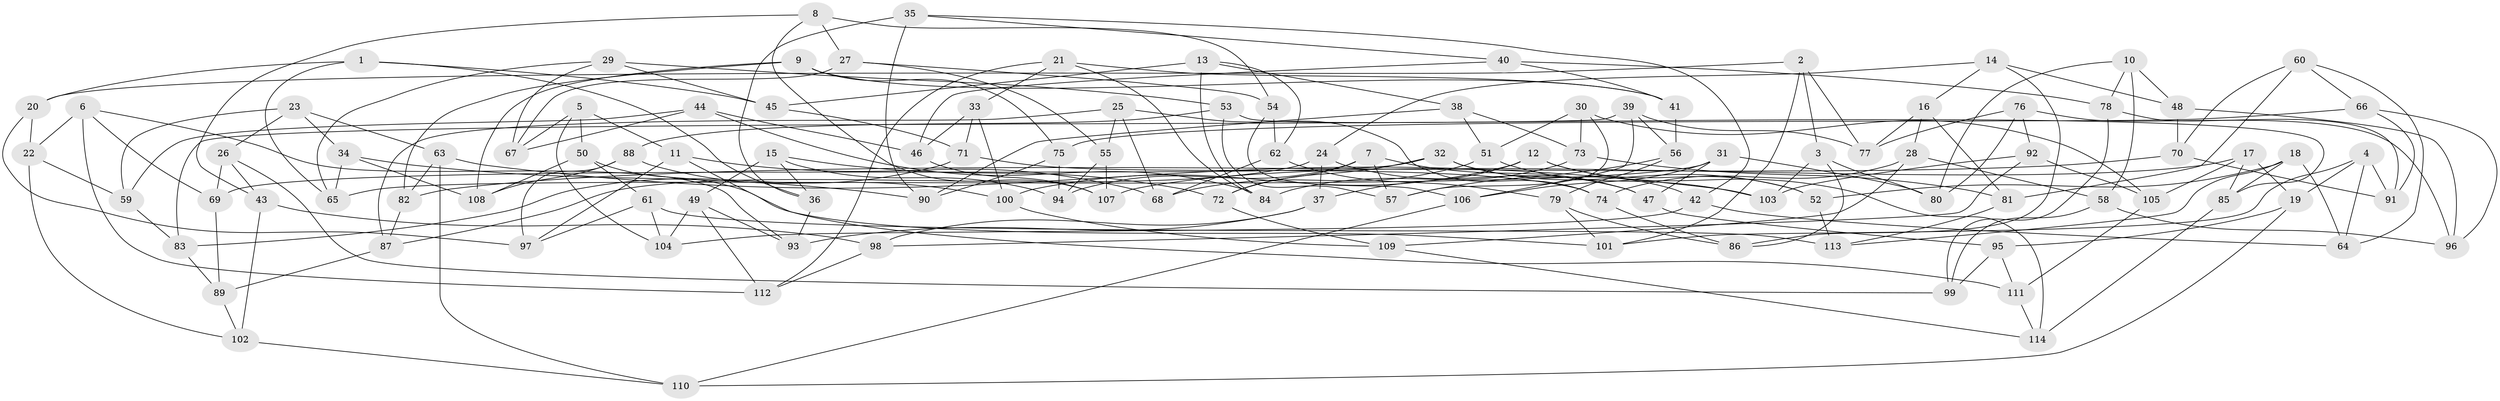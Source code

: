 // Generated by graph-tools (version 1.1) at 2025/50/03/09/25 03:50:52]
// undirected, 114 vertices, 228 edges
graph export_dot {
graph [start="1"]
  node [color=gray90,style=filled];
  1;
  2;
  3;
  4;
  5;
  6;
  7;
  8;
  9;
  10;
  11;
  12;
  13;
  14;
  15;
  16;
  17;
  18;
  19;
  20;
  21;
  22;
  23;
  24;
  25;
  26;
  27;
  28;
  29;
  30;
  31;
  32;
  33;
  34;
  35;
  36;
  37;
  38;
  39;
  40;
  41;
  42;
  43;
  44;
  45;
  46;
  47;
  48;
  49;
  50;
  51;
  52;
  53;
  54;
  55;
  56;
  57;
  58;
  59;
  60;
  61;
  62;
  63;
  64;
  65;
  66;
  67;
  68;
  69;
  70;
  71;
  72;
  73;
  74;
  75;
  76;
  77;
  78;
  79;
  80;
  81;
  82;
  83;
  84;
  85;
  86;
  87;
  88;
  89;
  90;
  91;
  92;
  93;
  94;
  95;
  96;
  97;
  98;
  99;
  100;
  101;
  102;
  103;
  104;
  105;
  106;
  107;
  108;
  109;
  110;
  111;
  112;
  113;
  114;
  1 -- 65;
  1 -- 20;
  1 -- 36;
  1 -- 45;
  2 -- 77;
  2 -- 101;
  2 -- 20;
  2 -- 3;
  3 -- 80;
  3 -- 103;
  3 -- 86;
  4 -- 64;
  4 -- 19;
  4 -- 101;
  4 -- 91;
  5 -- 11;
  5 -- 104;
  5 -- 50;
  5 -- 67;
  6 -- 69;
  6 -- 22;
  6 -- 93;
  6 -- 112;
  7 -- 47;
  7 -- 94;
  7 -- 72;
  7 -- 57;
  8 -- 43;
  8 -- 107;
  8 -- 54;
  8 -- 27;
  9 -- 41;
  9 -- 82;
  9 -- 75;
  9 -- 108;
  10 -- 48;
  10 -- 58;
  10 -- 78;
  10 -- 80;
  11 -- 68;
  11 -- 97;
  11 -- 111;
  12 -- 100;
  12 -- 52;
  12 -- 114;
  12 -- 37;
  13 -- 62;
  13 -- 84;
  13 -- 45;
  13 -- 38;
  14 -- 86;
  14 -- 48;
  14 -- 24;
  14 -- 16;
  15 -- 94;
  15 -- 49;
  15 -- 36;
  15 -- 72;
  16 -- 28;
  16 -- 77;
  16 -- 81;
  17 -- 107;
  17 -- 19;
  17 -- 105;
  17 -- 85;
  18 -- 85;
  18 -- 52;
  18 -- 64;
  18 -- 113;
  19 -- 95;
  19 -- 110;
  20 -- 97;
  20 -- 22;
  21 -- 41;
  21 -- 112;
  21 -- 33;
  21 -- 84;
  22 -- 59;
  22 -- 102;
  23 -- 26;
  23 -- 59;
  23 -- 34;
  23 -- 63;
  24 -- 87;
  24 -- 37;
  24 -- 47;
  25 -- 87;
  25 -- 74;
  25 -- 68;
  25 -- 55;
  26 -- 43;
  26 -- 69;
  26 -- 99;
  27 -- 55;
  27 -- 67;
  27 -- 54;
  28 -- 74;
  28 -- 58;
  28 -- 109;
  29 -- 67;
  29 -- 65;
  29 -- 45;
  29 -- 53;
  30 -- 57;
  30 -- 105;
  30 -- 51;
  30 -- 73;
  31 -- 80;
  31 -- 106;
  31 -- 65;
  31 -- 47;
  32 -- 42;
  32 -- 52;
  32 -- 69;
  32 -- 72;
  33 -- 46;
  33 -- 100;
  33 -- 71;
  34 -- 65;
  34 -- 108;
  34 -- 90;
  35 -- 42;
  35 -- 90;
  35 -- 40;
  35 -- 36;
  36 -- 93;
  37 -- 93;
  37 -- 98;
  38 -- 51;
  38 -- 73;
  38 -- 90;
  39 -- 56;
  39 -- 106;
  39 -- 77;
  39 -- 83;
  40 -- 78;
  40 -- 41;
  40 -- 46;
  41 -- 56;
  42 -- 104;
  42 -- 64;
  43 -- 98;
  43 -- 102;
  44 -- 46;
  44 -- 59;
  44 -- 67;
  44 -- 84;
  45 -- 71;
  46 -- 107;
  47 -- 95;
  48 -- 70;
  48 -- 96;
  49 -- 112;
  49 -- 104;
  49 -- 93;
  50 -- 101;
  50 -- 61;
  50 -- 108;
  51 -- 103;
  51 -- 68;
  52 -- 113;
  53 -- 57;
  53 -- 88;
  53 -- 85;
  54 -- 62;
  54 -- 106;
  55 -- 107;
  55 -- 94;
  56 -- 57;
  56 -- 79;
  58 -- 96;
  58 -- 99;
  59 -- 83;
  60 -- 66;
  60 -- 70;
  60 -- 81;
  60 -- 64;
  61 -- 104;
  61 -- 113;
  61 -- 97;
  62 -- 79;
  62 -- 68;
  63 -- 82;
  63 -- 110;
  63 -- 103;
  66 -- 91;
  66 -- 96;
  66 -- 75;
  69 -- 89;
  70 -- 91;
  70 -- 82;
  71 -- 74;
  71 -- 83;
  72 -- 109;
  73 -- 84;
  73 -- 81;
  74 -- 86;
  75 -- 94;
  75 -- 90;
  76 -- 96;
  76 -- 92;
  76 -- 80;
  76 -- 77;
  78 -- 99;
  78 -- 91;
  79 -- 86;
  79 -- 101;
  81 -- 113;
  82 -- 87;
  83 -- 89;
  85 -- 114;
  87 -- 89;
  88 -- 100;
  88 -- 108;
  88 -- 97;
  89 -- 102;
  92 -- 98;
  92 -- 105;
  92 -- 103;
  95 -- 111;
  95 -- 99;
  98 -- 112;
  100 -- 109;
  102 -- 110;
  105 -- 111;
  106 -- 110;
  109 -- 114;
  111 -- 114;
}
